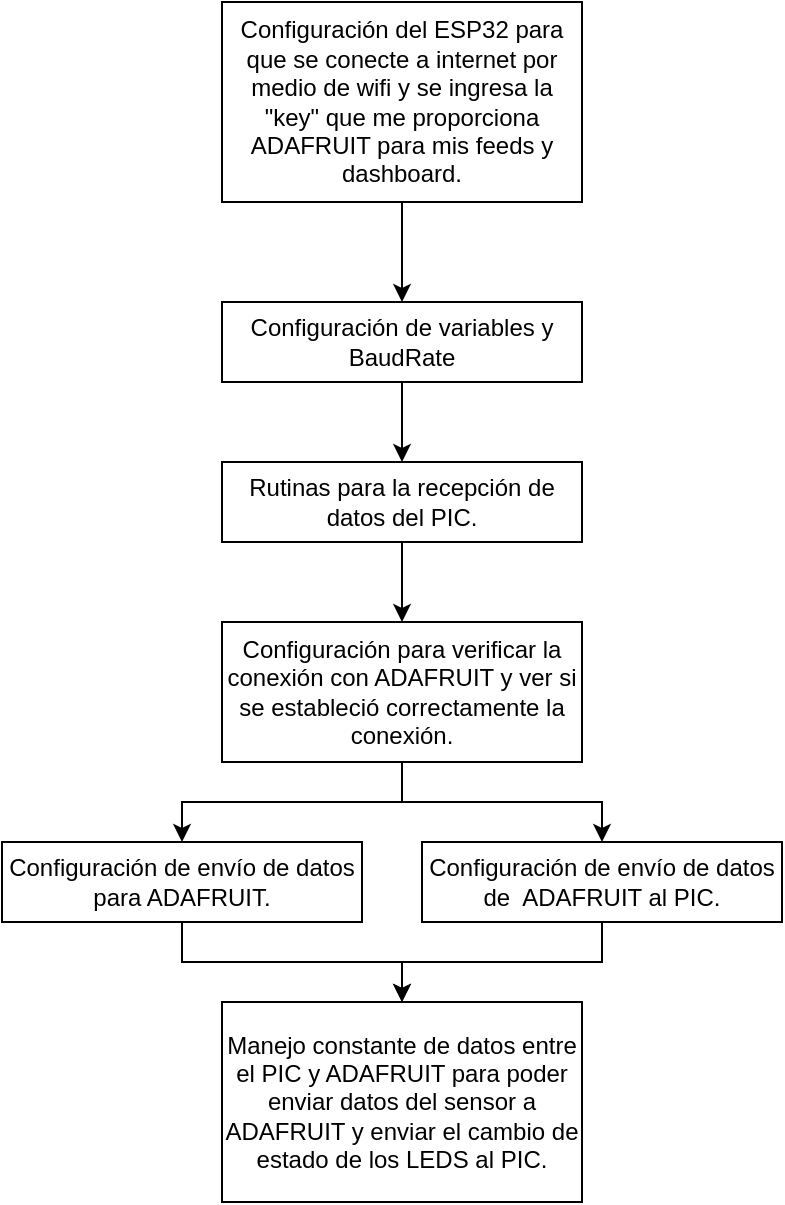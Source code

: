 <mxfile version="14.4.7" type="device"><diagram id="xPlXBho4jozlreU-GWVf" name="Page-1"><mxGraphModel dx="424" dy="577" grid="1" gridSize="10" guides="1" tooltips="1" connect="1" arrows="1" fold="1" page="1" pageScale="1" pageWidth="850" pageHeight="1100" math="0" shadow="0"><root><mxCell id="0"/><mxCell id="1" parent="0"/><mxCell id="PGposGzUh0AfJHZVS1Y1-8" value="" style="edgeStyle=orthogonalEdgeStyle;rounded=0;orthogonalLoop=1;jettySize=auto;html=1;" edge="1" parent="1" source="PGposGzUh0AfJHZVS1Y1-1" target="PGposGzUh0AfJHZVS1Y1-2"><mxGeometry relative="1" as="geometry"/></mxCell><mxCell id="PGposGzUh0AfJHZVS1Y1-1" value="Configuración del ESP32 para que se conecte a internet por medio de wifi y se ingresa la &quot;key&quot; que me proporciona ADAFRUIT para mis feeds y dashboard." style="rounded=0;whiteSpace=wrap;html=1;" vertex="1" parent="1"><mxGeometry x="120" y="120" width="180" height="100" as="geometry"/></mxCell><mxCell id="PGposGzUh0AfJHZVS1Y1-9" value="" style="edgeStyle=orthogonalEdgeStyle;rounded=0;orthogonalLoop=1;jettySize=auto;html=1;" edge="1" parent="1" source="PGposGzUh0AfJHZVS1Y1-2" target="PGposGzUh0AfJHZVS1Y1-3"><mxGeometry relative="1" as="geometry"/></mxCell><mxCell id="PGposGzUh0AfJHZVS1Y1-2" value="Configuración de variables y BaudRate" style="rounded=0;whiteSpace=wrap;html=1;" vertex="1" parent="1"><mxGeometry x="120" y="270" width="180" height="40" as="geometry"/></mxCell><mxCell id="PGposGzUh0AfJHZVS1Y1-10" value="" style="edgeStyle=orthogonalEdgeStyle;rounded=0;orthogonalLoop=1;jettySize=auto;html=1;" edge="1" parent="1" source="PGposGzUh0AfJHZVS1Y1-3" target="PGposGzUh0AfJHZVS1Y1-4"><mxGeometry relative="1" as="geometry"/></mxCell><mxCell id="PGposGzUh0AfJHZVS1Y1-3" value="Rutinas para la recepción de datos del PIC." style="rounded=0;whiteSpace=wrap;html=1;" vertex="1" parent="1"><mxGeometry x="120" y="350" width="180" height="40" as="geometry"/></mxCell><mxCell id="PGposGzUh0AfJHZVS1Y1-11" style="edgeStyle=orthogonalEdgeStyle;rounded=0;orthogonalLoop=1;jettySize=auto;html=1;entryX=0.5;entryY=0;entryDx=0;entryDy=0;" edge="1" parent="1" source="PGposGzUh0AfJHZVS1Y1-4" target="PGposGzUh0AfJHZVS1Y1-5"><mxGeometry relative="1" as="geometry"><mxPoint x="100" y="510" as="targetPoint"/></mxGeometry></mxCell><mxCell id="PGposGzUh0AfJHZVS1Y1-12" style="edgeStyle=orthogonalEdgeStyle;rounded=0;orthogonalLoop=1;jettySize=auto;html=1;" edge="1" parent="1" source="PGposGzUh0AfJHZVS1Y1-4" target="PGposGzUh0AfJHZVS1Y1-6"><mxGeometry relative="1" as="geometry"/></mxCell><mxCell id="PGposGzUh0AfJHZVS1Y1-4" value="Configuración para verificar la conexión con ADAFRUIT y ver si se estableció correctamente la conexión." style="rounded=0;whiteSpace=wrap;html=1;" vertex="1" parent="1"><mxGeometry x="120" y="430" width="180" height="70" as="geometry"/></mxCell><mxCell id="PGposGzUh0AfJHZVS1Y1-14" value="" style="edgeStyle=orthogonalEdgeStyle;rounded=0;orthogonalLoop=1;jettySize=auto;html=1;" edge="1" parent="1" source="PGposGzUh0AfJHZVS1Y1-5" target="PGposGzUh0AfJHZVS1Y1-7"><mxGeometry relative="1" as="geometry"/></mxCell><mxCell id="PGposGzUh0AfJHZVS1Y1-5" value="Configuración de envío de datos para ADAFRUIT." style="rounded=0;whiteSpace=wrap;html=1;" vertex="1" parent="1"><mxGeometry x="10" y="540" width="180" height="40" as="geometry"/></mxCell><mxCell id="PGposGzUh0AfJHZVS1Y1-13" value="" style="edgeStyle=orthogonalEdgeStyle;rounded=0;orthogonalLoop=1;jettySize=auto;html=1;" edge="1" parent="1" source="PGposGzUh0AfJHZVS1Y1-6" target="PGposGzUh0AfJHZVS1Y1-7"><mxGeometry relative="1" as="geometry"/></mxCell><mxCell id="PGposGzUh0AfJHZVS1Y1-6" value="Configuración de envío de datos de&amp;nbsp; ADAFRUIT al PIC." style="rounded=0;whiteSpace=wrap;html=1;" vertex="1" parent="1"><mxGeometry x="220" y="540" width="180" height="40" as="geometry"/></mxCell><mxCell id="PGposGzUh0AfJHZVS1Y1-7" value="Manejo constante de datos entre el PIC y ADAFRUIT para poder enviar datos del sensor a ADAFRUIT y enviar el cambio de estado de los LEDS al PIC." style="rounded=0;whiteSpace=wrap;html=1;" vertex="1" parent="1"><mxGeometry x="120" y="620" width="180" height="100" as="geometry"/></mxCell></root></mxGraphModel></diagram></mxfile>